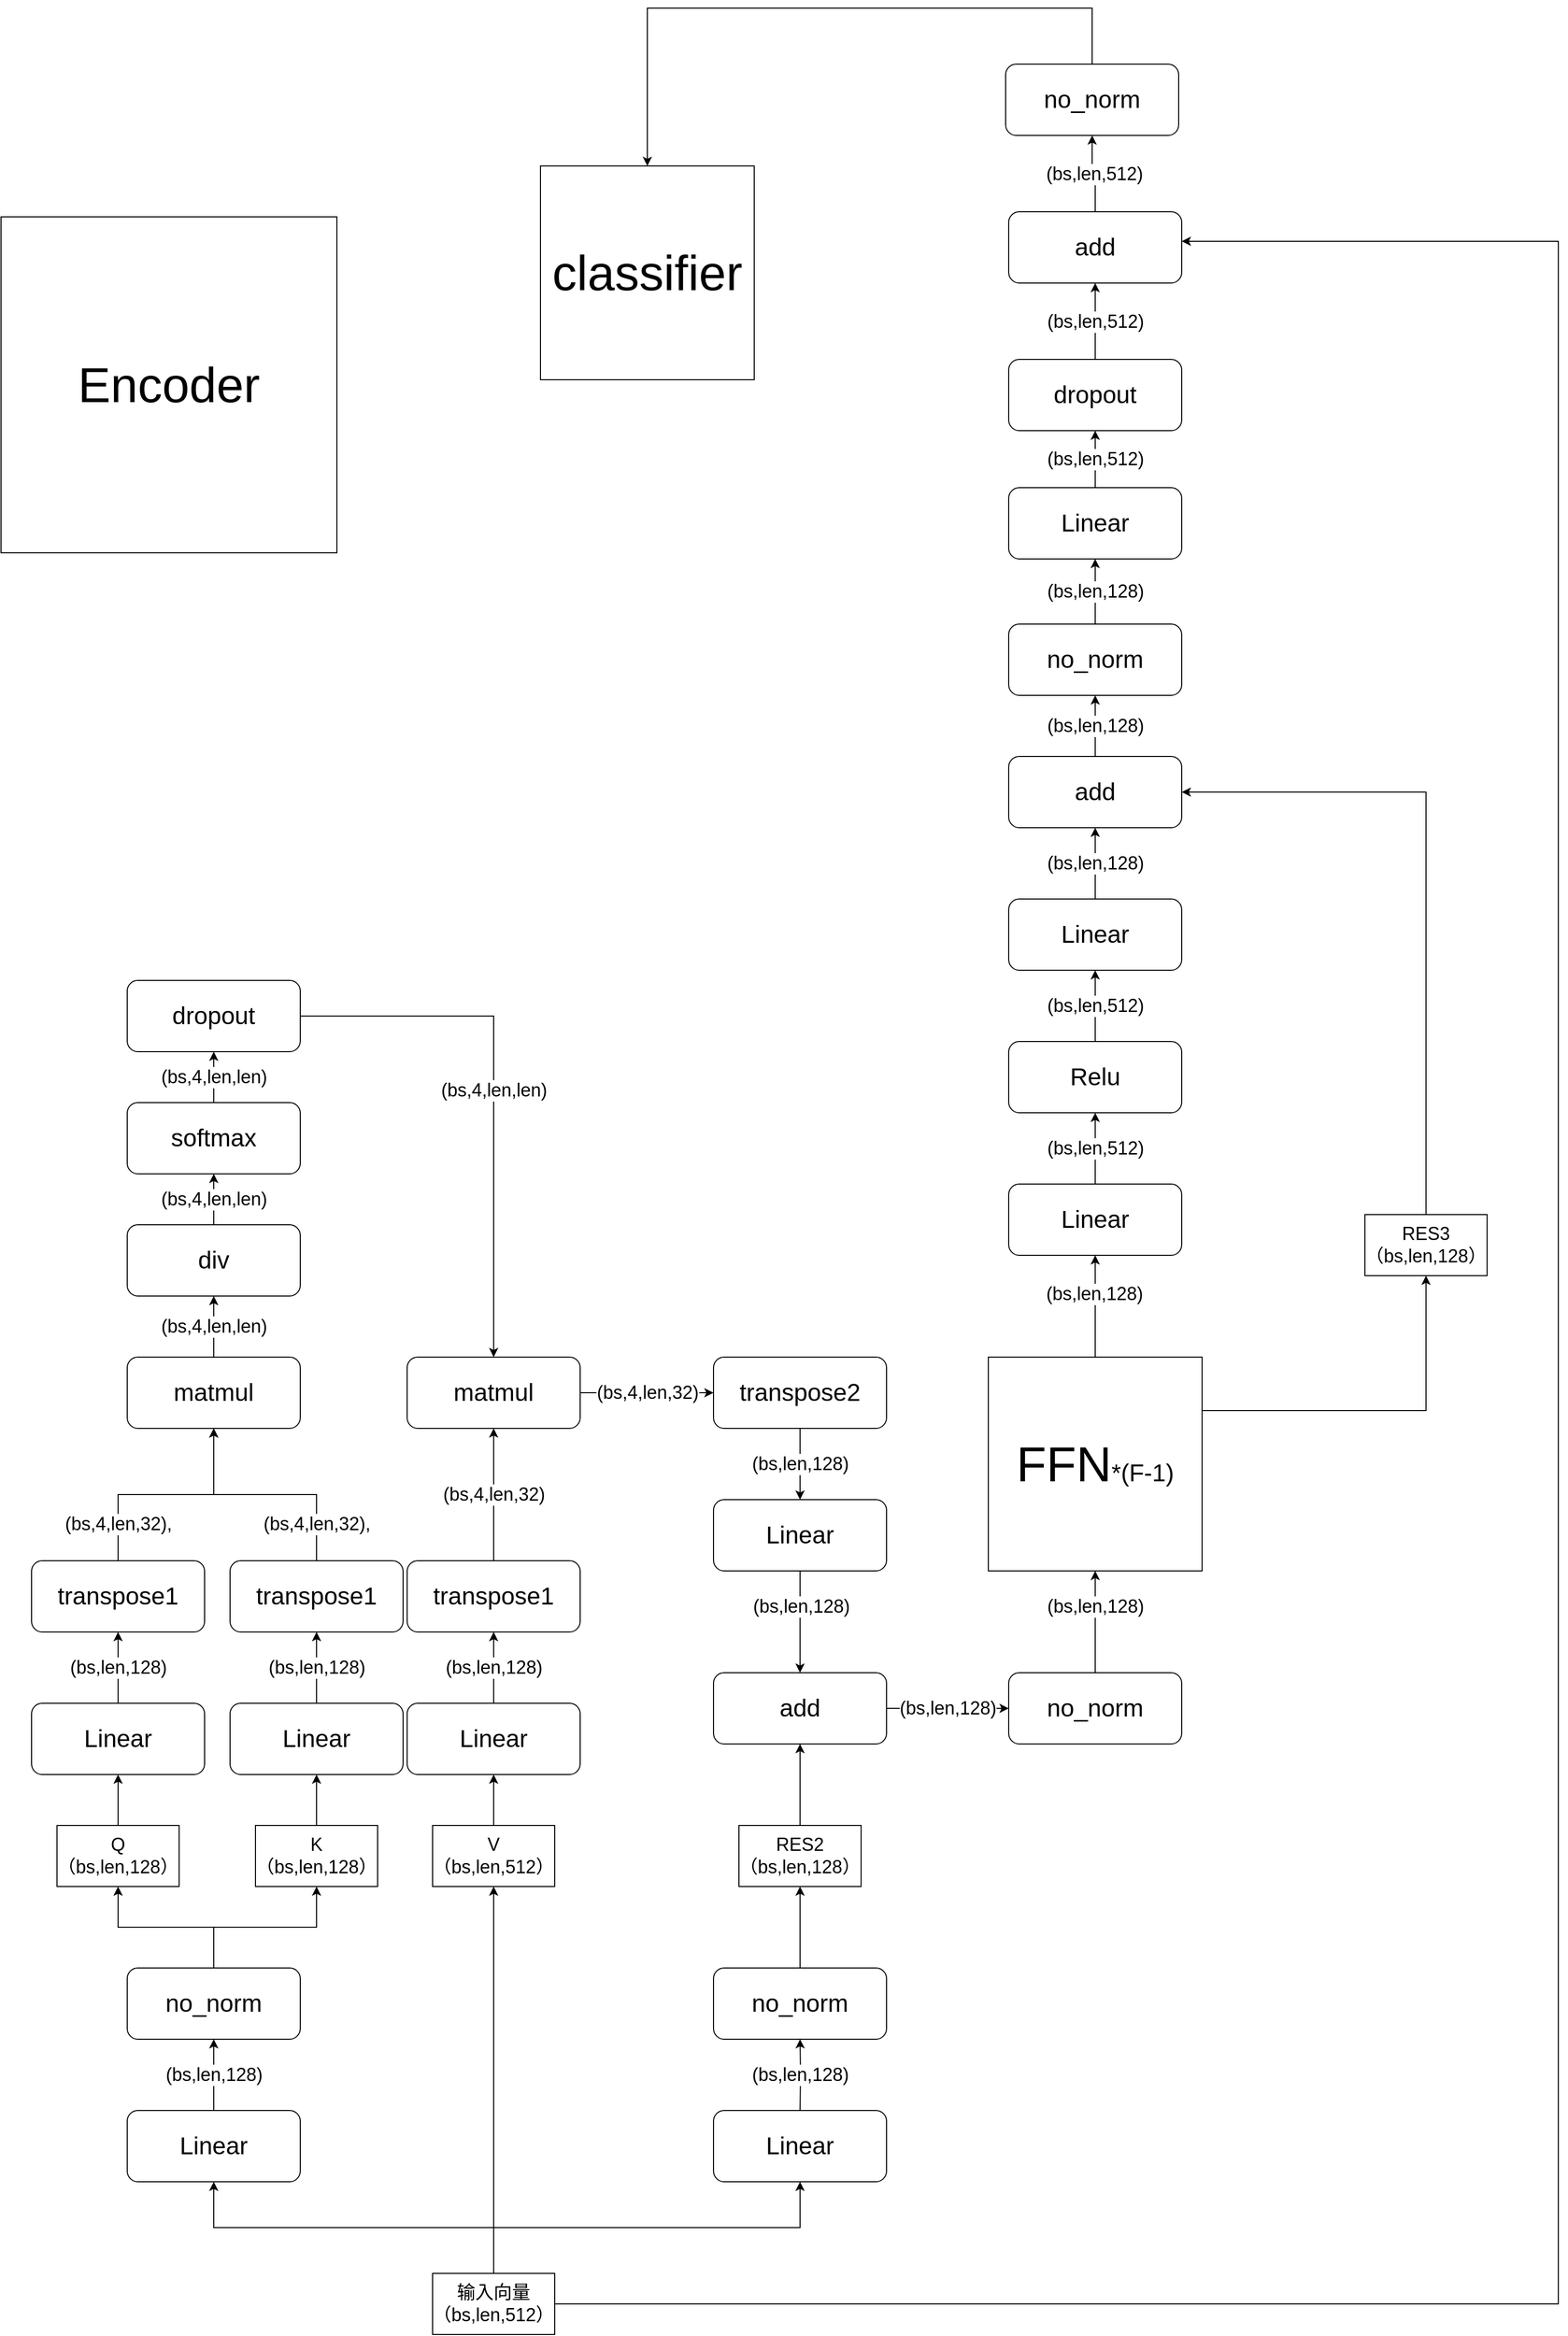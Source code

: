<mxfile version="14.1.8" type="github">
  <diagram id="-bDwAUGZF6HEHL8bTO1k" name="Page-1">
    <mxGraphModel dx="4382" dy="3234" grid="0" gridSize="10" guides="1" tooltips="1" connect="1" arrows="1" fold="1" page="1" pageScale="1" pageWidth="827" pageHeight="1169" background="#FFFFFF" math="0" shadow="0">
      <root>
        <mxCell id="0" />
        <mxCell id="1" parent="0" />
        <mxCell id="z0Eabihm9_tUjj2ShErL-15" value="&lt;font style=&quot;font-size: 18px&quot;&gt;(bs,len,128)&lt;/font&gt;" style="edgeStyle=orthogonalEdgeStyle;rounded=0;orthogonalLoop=1;jettySize=auto;html=1;exitX=0.5;exitY=0;exitDx=0;exitDy=0;entryX=0.5;entryY=1;entryDx=0;entryDy=0;" parent="1" source="z0Eabihm9_tUjj2ShErL-3" target="z0Eabihm9_tUjj2ShErL-9" edge="1">
          <mxGeometry relative="1" as="geometry" />
        </mxCell>
        <mxCell id="z0Eabihm9_tUjj2ShErL-3" value="&lt;font style=&quot;font-size: 24px&quot;&gt;Linear&lt;/font&gt;" style="rounded=1;whiteSpace=wrap;html=1;" parent="1" vertex="1">
          <mxGeometry x="84" y="1010" width="170" height="70" as="geometry" />
        </mxCell>
        <mxCell id="z0Eabihm9_tUjj2ShErL-4" value="&lt;font style=&quot;font-size: 24px&quot;&gt;Linear&lt;/font&gt;" style="rounded=1;whiteSpace=wrap;html=1;" parent="1" vertex="1">
          <mxGeometry x="660" y="1010" width="170" height="70" as="geometry" />
        </mxCell>
        <mxCell id="z0Eabihm9_tUjj2ShErL-7" style="edgeStyle=orthogonalEdgeStyle;rounded=0;orthogonalLoop=1;jettySize=auto;html=1;exitX=0.5;exitY=0;exitDx=0;exitDy=0;entryX=0.5;entryY=1;entryDx=0;entryDy=0;" parent="1" source="z0Eabihm9_tUjj2ShErL-5" target="z0Eabihm9_tUjj2ShErL-3" edge="1">
          <mxGeometry relative="1" as="geometry" />
        </mxCell>
        <mxCell id="z0Eabihm9_tUjj2ShErL-8" style="edgeStyle=orthogonalEdgeStyle;rounded=0;orthogonalLoop=1;jettySize=auto;html=1;exitX=0.5;exitY=0;exitDx=0;exitDy=0;entryX=0.5;entryY=1;entryDx=0;entryDy=0;" parent="1" source="z0Eabihm9_tUjj2ShErL-5" target="z0Eabihm9_tUjj2ShErL-4" edge="1">
          <mxGeometry relative="1" as="geometry" />
        </mxCell>
        <mxCell id="z0Eabihm9_tUjj2ShErL-33" style="edgeStyle=orthogonalEdgeStyle;rounded=0;orthogonalLoop=1;jettySize=auto;html=1;exitX=0.5;exitY=0;exitDx=0;exitDy=0;entryX=0.5;entryY=1;entryDx=0;entryDy=0;" parent="1" source="z0Eabihm9_tUjj2ShErL-5" target="z0Eabihm9_tUjj2ShErL-27" edge="1">
          <mxGeometry relative="1" as="geometry">
            <mxPoint x="444" y="1080" as="targetPoint" />
          </mxGeometry>
        </mxCell>
        <mxCell id="z0Eabihm9_tUjj2ShErL-121" style="edgeStyle=orthogonalEdgeStyle;rounded=0;orthogonalLoop=1;jettySize=auto;html=1;exitX=1;exitY=0.5;exitDx=0;exitDy=0;entryX=1;entryY=0.414;entryDx=0;entryDy=0;entryPerimeter=0;" parent="1" source="z0Eabihm9_tUjj2ShErL-5" target="z0Eabihm9_tUjj2ShErL-117" edge="1">
          <mxGeometry relative="1" as="geometry">
            <Array as="points">
              <mxPoint x="1490" y="1200" />
              <mxPoint x="1490" y="-826" />
            </Array>
          </mxGeometry>
        </mxCell>
        <mxCell id="z0Eabihm9_tUjj2ShErL-5" value="&lt;font style=&quot;font-size: 18px&quot;&gt;输入向量&lt;br&gt;（bs,len,512）&lt;/font&gt;" style="rounded=0;whiteSpace=wrap;html=1;" parent="1" vertex="1">
          <mxGeometry x="384" y="1170" width="120" height="60" as="geometry" />
        </mxCell>
        <mxCell id="z0Eabihm9_tUjj2ShErL-28" style="edgeStyle=orthogonalEdgeStyle;rounded=0;orthogonalLoop=1;jettySize=auto;html=1;exitX=0.5;exitY=0;exitDx=0;exitDy=0;entryX=0.5;entryY=1;entryDx=0;entryDy=0;" parent="1" source="z0Eabihm9_tUjj2ShErL-9" target="z0Eabihm9_tUjj2ShErL-21" edge="1">
          <mxGeometry relative="1" as="geometry" />
        </mxCell>
        <mxCell id="z0Eabihm9_tUjj2ShErL-29" style="edgeStyle=orthogonalEdgeStyle;rounded=0;orthogonalLoop=1;jettySize=auto;html=1;exitX=0.5;exitY=0;exitDx=0;exitDy=0;entryX=0.5;entryY=1;entryDx=0;entryDy=0;" parent="1" source="z0Eabihm9_tUjj2ShErL-9" target="z0Eabihm9_tUjj2ShErL-22" edge="1">
          <mxGeometry relative="1" as="geometry" />
        </mxCell>
        <mxCell id="z0Eabihm9_tUjj2ShErL-9" value="&lt;font style=&quot;font-size: 24px&quot;&gt;no_norm&lt;/font&gt;" style="rounded=1;whiteSpace=wrap;html=1;" parent="1" vertex="1">
          <mxGeometry x="84" y="870" width="170" height="70" as="geometry" />
        </mxCell>
        <mxCell id="z0Eabihm9_tUjj2ShErL-31" style="edgeStyle=orthogonalEdgeStyle;rounded=0;orthogonalLoop=1;jettySize=auto;html=1;exitX=0.5;exitY=0;exitDx=0;exitDy=0;entryX=0.5;entryY=1;entryDx=0;entryDy=0;" parent="1" source="z0Eabihm9_tUjj2ShErL-10" target="z0Eabihm9_tUjj2ShErL-23" edge="1">
          <mxGeometry relative="1" as="geometry" />
        </mxCell>
        <mxCell id="z0Eabihm9_tUjj2ShErL-10" value="&lt;font style=&quot;font-size: 24px&quot;&gt;no_norm&lt;/font&gt;" style="rounded=1;whiteSpace=wrap;html=1;" parent="1" vertex="1">
          <mxGeometry x="660" y="870" width="170" height="70" as="geometry" />
        </mxCell>
        <mxCell id="z0Eabihm9_tUjj2ShErL-19" value="&lt;font style=&quot;font-size: 18px&quot;&gt;(bs,len,128)&lt;/font&gt;" style="edgeStyle=orthogonalEdgeStyle;rounded=0;orthogonalLoop=1;jettySize=auto;html=1;entryX=0.5;entryY=1;entryDx=0;entryDy=0;" parent="1" target="z0Eabihm9_tUjj2ShErL-10" edge="1">
          <mxGeometry relative="1" as="geometry">
            <mxPoint x="745" y="1010" as="sourcePoint" />
            <mxPoint x="395" y="950" as="targetPoint" />
          </mxGeometry>
        </mxCell>
        <mxCell id="z0Eabihm9_tUjj2ShErL-37" style="edgeStyle=orthogonalEdgeStyle;rounded=0;orthogonalLoop=1;jettySize=auto;html=1;exitX=0.5;exitY=0;exitDx=0;exitDy=0;entryX=0.5;entryY=1;entryDx=0;entryDy=0;" parent="1" source="z0Eabihm9_tUjj2ShErL-21" target="z0Eabihm9_tUjj2ShErL-34" edge="1">
          <mxGeometry relative="1" as="geometry" />
        </mxCell>
        <mxCell id="z0Eabihm9_tUjj2ShErL-21" value="&lt;font style=&quot;font-size: 18px&quot;&gt;Q&lt;br&gt;（bs,len,128）&lt;/font&gt;" style="rounded=0;whiteSpace=wrap;html=1;" parent="1" vertex="1">
          <mxGeometry x="15" y="730" width="120" height="60" as="geometry" />
        </mxCell>
        <mxCell id="z0Eabihm9_tUjj2ShErL-38" style="edgeStyle=orthogonalEdgeStyle;rounded=0;orthogonalLoop=1;jettySize=auto;html=1;exitX=0.5;exitY=0;exitDx=0;exitDy=0;entryX=0.5;entryY=1;entryDx=0;entryDy=0;" parent="1" source="z0Eabihm9_tUjj2ShErL-22" edge="1">
          <mxGeometry relative="1" as="geometry">
            <mxPoint x="270" y="680" as="targetPoint" />
          </mxGeometry>
        </mxCell>
        <mxCell id="z0Eabihm9_tUjj2ShErL-22" value="&lt;font style=&quot;font-size: 18px&quot;&gt;K&lt;br&gt;（bs,len,128）&lt;/font&gt;" style="rounded=0;whiteSpace=wrap;html=1;" parent="1" vertex="1">
          <mxGeometry x="210" y="730" width="120" height="60" as="geometry" />
        </mxCell>
        <mxCell id="z0Eabihm9_tUjj2ShErL-74" style="edgeStyle=orthogonalEdgeStyle;rounded=0;orthogonalLoop=1;jettySize=auto;html=1;exitX=0.5;exitY=0;exitDx=0;exitDy=0;" parent="1" source="z0Eabihm9_tUjj2ShErL-23" target="z0Eabihm9_tUjj2ShErL-72" edge="1">
          <mxGeometry relative="1" as="geometry" />
        </mxCell>
        <mxCell id="z0Eabihm9_tUjj2ShErL-23" value="&lt;font style=&quot;font-size: 18px&quot;&gt;RES2&lt;br&gt;（bs,len,128）&lt;/font&gt;" style="rounded=0;whiteSpace=wrap;html=1;" parent="1" vertex="1">
          <mxGeometry x="685" y="730" width="120" height="60" as="geometry" />
        </mxCell>
        <mxCell id="z0Eabihm9_tUjj2ShErL-39" style="edgeStyle=orthogonalEdgeStyle;rounded=0;orthogonalLoop=1;jettySize=auto;html=1;exitX=0.5;exitY=0;exitDx=0;exitDy=0;entryX=0.5;entryY=1;entryDx=0;entryDy=0;" parent="1" source="z0Eabihm9_tUjj2ShErL-27" edge="1">
          <mxGeometry relative="1" as="geometry">
            <mxPoint x="444" y="680" as="targetPoint" />
          </mxGeometry>
        </mxCell>
        <mxCell id="z0Eabihm9_tUjj2ShErL-27" value="&lt;font style=&quot;font-size: 18px&quot;&gt;V&lt;br&gt;（bs,len,512）&lt;/font&gt;" style="rounded=0;whiteSpace=wrap;html=1;" parent="1" vertex="1">
          <mxGeometry x="384" y="730" width="120" height="60" as="geometry" />
        </mxCell>
        <mxCell id="z0Eabihm9_tUjj2ShErL-34" value="&lt;font style=&quot;font-size: 24px&quot;&gt;Linear&lt;/font&gt;" style="rounded=1;whiteSpace=wrap;html=1;" parent="1" vertex="1">
          <mxGeometry x="-10" y="610" width="170" height="70" as="geometry" />
        </mxCell>
        <mxCell id="z0Eabihm9_tUjj2ShErL-55" value="&lt;font style=&quot;font-size: 18px&quot;&gt;(bs,4,len,32),&lt;/font&gt;" style="edgeStyle=orthogonalEdgeStyle;rounded=0;orthogonalLoop=1;jettySize=auto;html=1;exitX=0.5;exitY=0;exitDx=0;exitDy=0;entryX=0.5;entryY=1;entryDx=0;entryDy=0;" parent="1" source="z0Eabihm9_tUjj2ShErL-40" target="z0Eabihm9_tUjj2ShErL-54" edge="1">
          <mxGeometry x="-0.674" relative="1" as="geometry">
            <mxPoint as="offset" />
          </mxGeometry>
        </mxCell>
        <mxCell id="z0Eabihm9_tUjj2ShErL-40" value="&lt;font style=&quot;font-size: 24px&quot;&gt;transpose1&lt;/font&gt;" style="rounded=1;whiteSpace=wrap;html=1;" parent="1" vertex="1">
          <mxGeometry x="-10" y="470" width="170" height="70" as="geometry" />
        </mxCell>
        <mxCell id="z0Eabihm9_tUjj2ShErL-43" value="&lt;font style=&quot;font-size: 18px&quot;&gt;(bs,len,128)&lt;/font&gt;" style="edgeStyle=orthogonalEdgeStyle;rounded=0;orthogonalLoop=1;jettySize=auto;html=1;exitX=0.5;exitY=0;exitDx=0;exitDy=0;entryX=0.5;entryY=1;entryDx=0;entryDy=0;" parent="1" source="z0Eabihm9_tUjj2ShErL-34" target="z0Eabihm9_tUjj2ShErL-40" edge="1">
          <mxGeometry relative="1" as="geometry">
            <mxPoint x="77" y="605" as="sourcePoint" />
            <mxPoint x="77" y="555" as="targetPoint" />
          </mxGeometry>
        </mxCell>
        <mxCell id="z0Eabihm9_tUjj2ShErL-48" value="&lt;font style=&quot;font-size: 24px&quot;&gt;Linear&lt;/font&gt;" style="rounded=1;whiteSpace=wrap;html=1;" parent="1" vertex="1">
          <mxGeometry x="185" y="610" width="170" height="70" as="geometry" />
        </mxCell>
        <mxCell id="z0Eabihm9_tUjj2ShErL-56" value="&lt;font style=&quot;font-size: 18px&quot;&gt;&lt;span style=&quot;color: rgb(0 , 0 , 0) ; font-family: &amp;#34;helvetica&amp;#34; ; font-style: normal ; font-weight: 400 ; letter-spacing: normal ; text-align: center ; text-indent: 0px ; text-transform: none ; word-spacing: 0px ; background-color: rgb(255 , 255 , 255) ; display: inline ; float: none&quot;&gt;(bs,4,len,32),&lt;/span&gt;&lt;br&gt;&lt;/font&gt;" style="edgeStyle=orthogonalEdgeStyle;rounded=0;orthogonalLoop=1;jettySize=auto;html=1;exitX=0.5;exitY=0;exitDx=0;exitDy=0;entryX=0.5;entryY=1;entryDx=0;entryDy=0;" parent="1" source="z0Eabihm9_tUjj2ShErL-49" target="z0Eabihm9_tUjj2ShErL-54" edge="1">
          <mxGeometry x="-0.686" relative="1" as="geometry">
            <mxPoint x="170" y="390" as="targetPoint" />
            <mxPoint as="offset" />
          </mxGeometry>
        </mxCell>
        <mxCell id="z0Eabihm9_tUjj2ShErL-49" value="&lt;span style=&quot;font-size: 24px&quot;&gt;transpose1&lt;/span&gt;" style="rounded=1;whiteSpace=wrap;html=1;" parent="1" vertex="1">
          <mxGeometry x="185" y="470" width="170" height="70" as="geometry" />
        </mxCell>
        <mxCell id="z0Eabihm9_tUjj2ShErL-50" value="&lt;font style=&quot;font-size: 18px&quot;&gt;(bs,len,128)&lt;/font&gt;" style="edgeStyle=orthogonalEdgeStyle;rounded=0;orthogonalLoop=1;jettySize=auto;html=1;exitX=0.5;exitY=0;exitDx=0;exitDy=0;entryX=0.5;entryY=1;entryDx=0;entryDy=0;" parent="1" source="z0Eabihm9_tUjj2ShErL-48" target="z0Eabihm9_tUjj2ShErL-49" edge="1">
          <mxGeometry relative="1" as="geometry">
            <mxPoint x="272" y="605" as="sourcePoint" />
            <mxPoint x="272" y="555" as="targetPoint" />
          </mxGeometry>
        </mxCell>
        <mxCell id="z0Eabihm9_tUjj2ShErL-51" value="&lt;font style=&quot;font-size: 24px&quot;&gt;Linear&lt;/font&gt;" style="rounded=1;whiteSpace=wrap;html=1;" parent="1" vertex="1">
          <mxGeometry x="359" y="610" width="170" height="70" as="geometry" />
        </mxCell>
        <mxCell id="z0Eabihm9_tUjj2ShErL-66" value="&lt;font style=&quot;font-size: 18px&quot;&gt;(bs,4,len,32)&lt;/font&gt;" style="edgeStyle=orthogonalEdgeStyle;rounded=0;orthogonalLoop=1;jettySize=auto;html=1;exitX=0.5;exitY=0;exitDx=0;exitDy=0;entryX=0.5;entryY=1;entryDx=0;entryDy=0;" parent="1" source="z0Eabihm9_tUjj2ShErL-52" target="z0Eabihm9_tUjj2ShErL-64" edge="1">
          <mxGeometry relative="1" as="geometry" />
        </mxCell>
        <mxCell id="z0Eabihm9_tUjj2ShErL-52" value="&lt;span style=&quot;font-size: 24px&quot;&gt;transpose1&lt;/span&gt;" style="rounded=1;whiteSpace=wrap;html=1;" parent="1" vertex="1">
          <mxGeometry x="359" y="470" width="170" height="70" as="geometry" />
        </mxCell>
        <mxCell id="z0Eabihm9_tUjj2ShErL-53" value="&lt;font style=&quot;font-size: 18px&quot;&gt;(bs,len,128)&lt;/font&gt;" style="edgeStyle=orthogonalEdgeStyle;rounded=0;orthogonalLoop=1;jettySize=auto;html=1;exitX=0.5;exitY=0;exitDx=0;exitDy=0;entryX=0.5;entryY=1;entryDx=0;entryDy=0;" parent="1" source="z0Eabihm9_tUjj2ShErL-51" target="z0Eabihm9_tUjj2ShErL-52" edge="1">
          <mxGeometry relative="1" as="geometry">
            <mxPoint x="446" y="605" as="sourcePoint" />
            <mxPoint x="446" y="555" as="targetPoint" />
          </mxGeometry>
        </mxCell>
        <mxCell id="z0Eabihm9_tUjj2ShErL-59" value="&lt;font style=&quot;font-size: 18px&quot;&gt;(bs,4,len,len)&lt;/font&gt;" style="edgeStyle=orthogonalEdgeStyle;rounded=0;orthogonalLoop=1;jettySize=auto;html=1;exitX=0.5;exitY=0;exitDx=0;exitDy=0;entryX=0.5;entryY=1;entryDx=0;entryDy=0;" parent="1" source="z0Eabihm9_tUjj2ShErL-54" target="z0Eabihm9_tUjj2ShErL-58" edge="1">
          <mxGeometry relative="1" as="geometry" />
        </mxCell>
        <mxCell id="z0Eabihm9_tUjj2ShErL-54" value="&lt;font style=&quot;font-size: 24px&quot;&gt;matmul&lt;/font&gt;" style="rounded=1;whiteSpace=wrap;html=1;" parent="1" vertex="1">
          <mxGeometry x="84" y="270" width="170" height="70" as="geometry" />
        </mxCell>
        <mxCell id="z0Eabihm9_tUjj2ShErL-62" value="&lt;font style=&quot;font-size: 18px&quot;&gt;(bs,4,len,len)&lt;/font&gt;" style="edgeStyle=orthogonalEdgeStyle;rounded=0;orthogonalLoop=1;jettySize=auto;html=1;exitX=0.5;exitY=0;exitDx=0;exitDy=0;entryX=0.5;entryY=1;entryDx=0;entryDy=0;" parent="1" source="z0Eabihm9_tUjj2ShErL-58" target="z0Eabihm9_tUjj2ShErL-60" edge="1">
          <mxGeometry relative="1" as="geometry" />
        </mxCell>
        <mxCell id="z0Eabihm9_tUjj2ShErL-58" value="&lt;font style=&quot;font-size: 24px&quot;&gt;div&lt;/font&gt;" style="rounded=1;whiteSpace=wrap;html=1;" parent="1" vertex="1">
          <mxGeometry x="84" y="140" width="170" height="70" as="geometry" />
        </mxCell>
        <mxCell id="z0Eabihm9_tUjj2ShErL-63" value="&lt;font style=&quot;font-size: 18px&quot;&gt;(bs,4,len,len)&lt;/font&gt;" style="edgeStyle=orthogonalEdgeStyle;rounded=0;orthogonalLoop=1;jettySize=auto;html=1;exitX=0.5;exitY=0;exitDx=0;exitDy=0;entryX=0.5;entryY=1;entryDx=0;entryDy=0;" parent="1" source="z0Eabihm9_tUjj2ShErL-60" target="z0Eabihm9_tUjj2ShErL-61" edge="1">
          <mxGeometry relative="1" as="geometry" />
        </mxCell>
        <mxCell id="z0Eabihm9_tUjj2ShErL-60" value="&lt;font style=&quot;font-size: 24px&quot;&gt;softmax&lt;/font&gt;" style="rounded=1;whiteSpace=wrap;html=1;" parent="1" vertex="1">
          <mxGeometry x="84" y="20" width="170" height="70" as="geometry" />
        </mxCell>
        <mxCell id="z0Eabihm9_tUjj2ShErL-65" value="&lt;font style=&quot;font-size: 18px&quot;&gt;(bs,4,len,len)&lt;/font&gt;" style="edgeStyle=orthogonalEdgeStyle;rounded=0;orthogonalLoop=1;jettySize=auto;html=1;exitX=1;exitY=0.5;exitDx=0;exitDy=0;entryX=0.5;entryY=0;entryDx=0;entryDy=0;" parent="1" source="z0Eabihm9_tUjj2ShErL-61" target="z0Eabihm9_tUjj2ShErL-64" edge="1">
          <mxGeometry relative="1" as="geometry">
            <mxPoint x="310" y="310" as="targetPoint" />
          </mxGeometry>
        </mxCell>
        <mxCell id="z0Eabihm9_tUjj2ShErL-61" value="&lt;font style=&quot;font-size: 24px&quot;&gt;dropout&lt;/font&gt;" style="rounded=1;whiteSpace=wrap;html=1;" parent="1" vertex="1">
          <mxGeometry x="84" y="-100" width="170" height="70" as="geometry" />
        </mxCell>
        <mxCell id="z0Eabihm9_tUjj2ShErL-69" value="&lt;font style=&quot;font-size: 18px&quot;&gt;(bs,4,len,32)&lt;/font&gt;" style="edgeStyle=orthogonalEdgeStyle;rounded=0;orthogonalLoop=1;jettySize=auto;html=1;exitX=1;exitY=0.5;exitDx=0;exitDy=0;" parent="1" source="z0Eabihm9_tUjj2ShErL-64" target="z0Eabihm9_tUjj2ShErL-67" edge="1">
          <mxGeometry relative="1" as="geometry" />
        </mxCell>
        <mxCell id="z0Eabihm9_tUjj2ShErL-64" value="&lt;font style=&quot;font-size: 24px&quot;&gt;matmul&lt;/font&gt;" style="rounded=1;whiteSpace=wrap;html=1;" parent="1" vertex="1">
          <mxGeometry x="359" y="270" width="170" height="70" as="geometry" />
        </mxCell>
        <mxCell id="z0Eabihm9_tUjj2ShErL-83" value="&lt;font style=&quot;font-size: 18px&quot;&gt;(bs,len,128)&lt;/font&gt;" style="edgeStyle=orthogonalEdgeStyle;rounded=0;orthogonalLoop=1;jettySize=auto;html=1;" parent="1" source="z0Eabihm9_tUjj2ShErL-67" target="z0Eabihm9_tUjj2ShErL-70" edge="1">
          <mxGeometry relative="1" as="geometry" />
        </mxCell>
        <mxCell id="z0Eabihm9_tUjj2ShErL-67" value="&lt;font style=&quot;font-size: 24px&quot;&gt;transpose2&lt;/font&gt;" style="rounded=1;whiteSpace=wrap;html=1;" parent="1" vertex="1">
          <mxGeometry x="660" y="270" width="170" height="70" as="geometry" />
        </mxCell>
        <mxCell id="z0Eabihm9_tUjj2ShErL-78" value="" style="edgeStyle=orthogonalEdgeStyle;rounded=0;orthogonalLoop=1;jettySize=auto;html=1;" parent="1" source="z0Eabihm9_tUjj2ShErL-70" target="z0Eabihm9_tUjj2ShErL-72" edge="1">
          <mxGeometry relative="1" as="geometry" />
        </mxCell>
        <mxCell id="z0Eabihm9_tUjj2ShErL-79" value="&lt;font style=&quot;font-size: 18px&quot;&gt;(bs,len,128)&lt;/font&gt;" style="edgeLabel;html=1;align=center;verticalAlign=middle;resizable=0;points=[];" parent="z0Eabihm9_tUjj2ShErL-78" vertex="1" connectable="0">
          <mxGeometry x="-0.3" y="1" relative="1" as="geometry">
            <mxPoint as="offset" />
          </mxGeometry>
        </mxCell>
        <mxCell id="z0Eabihm9_tUjj2ShErL-70" value="&lt;span style=&quot;font-size: 24px&quot;&gt;Linear&lt;/span&gt;" style="rounded=1;whiteSpace=wrap;html=1;" parent="1" vertex="1">
          <mxGeometry x="660" y="410" width="170" height="70" as="geometry" />
        </mxCell>
        <mxCell id="z0Eabihm9_tUjj2ShErL-89" value="&lt;font style=&quot;font-size: 18px&quot;&gt;(bs,len,128)&lt;/font&gt;" style="edgeStyle=orthogonalEdgeStyle;rounded=0;orthogonalLoop=1;jettySize=auto;html=1;exitX=1;exitY=0.5;exitDx=0;exitDy=0;entryX=0;entryY=0.5;entryDx=0;entryDy=0;" parent="1" source="z0Eabihm9_tUjj2ShErL-72" target="z0Eabihm9_tUjj2ShErL-76" edge="1">
          <mxGeometry relative="1" as="geometry" />
        </mxCell>
        <mxCell id="z0Eabihm9_tUjj2ShErL-72" value="&lt;font style=&quot;font-size: 24px&quot;&gt;add&lt;/font&gt;" style="rounded=1;whiteSpace=wrap;html=1;" parent="1" vertex="1">
          <mxGeometry x="660" y="580" width="170" height="70" as="geometry" />
        </mxCell>
        <mxCell id="z0Eabihm9_tUjj2ShErL-81" style="edgeStyle=orthogonalEdgeStyle;rounded=0;orthogonalLoop=1;jettySize=auto;html=1;exitX=0.5;exitY=0;exitDx=0;exitDy=0;entryX=0.5;entryY=1;entryDx=0;entryDy=0;" parent="1" source="z0Eabihm9_tUjj2ShErL-76" edge="1">
          <mxGeometry relative="1" as="geometry">
            <mxPoint x="1035" y="480" as="targetPoint" />
          </mxGeometry>
        </mxCell>
        <mxCell id="z0Eabihm9_tUjj2ShErL-82" value="&lt;font style=&quot;font-size: 18px&quot;&gt;(bs,len,128)&lt;/font&gt;" style="edgeLabel;html=1;align=center;verticalAlign=middle;resizable=0;points=[];" parent="z0Eabihm9_tUjj2ShErL-81" vertex="1" connectable="0">
          <mxGeometry x="0.3" y="1" relative="1" as="geometry">
            <mxPoint as="offset" />
          </mxGeometry>
        </mxCell>
        <mxCell id="z0Eabihm9_tUjj2ShErL-76" value="&lt;font style=&quot;font-size: 24px&quot;&gt;no_norm&lt;/font&gt;" style="rounded=1;whiteSpace=wrap;html=1;" parent="1" vertex="1">
          <mxGeometry x="950" y="580" width="170" height="70" as="geometry" />
        </mxCell>
        <mxCell id="z0Eabihm9_tUjj2ShErL-91" style="edgeStyle=orthogonalEdgeStyle;rounded=0;orthogonalLoop=1;jettySize=auto;html=1;exitX=0.5;exitY=0;exitDx=0;exitDy=0;entryX=0.5;entryY=1;entryDx=0;entryDy=0;" parent="1" source="z0Eabihm9_tUjj2ShErL-86" target="z0Eabihm9_tUjj2ShErL-90" edge="1">
          <mxGeometry relative="1" as="geometry" />
        </mxCell>
        <mxCell id="z0Eabihm9_tUjj2ShErL-92" value="&lt;font style=&quot;font-size: 18px&quot;&gt;(bs,len,128)&lt;/font&gt;" style="edgeLabel;html=1;align=center;verticalAlign=middle;resizable=0;points=[];" parent="z0Eabihm9_tUjj2ShErL-91" vertex="1" connectable="0">
          <mxGeometry x="0.24" y="1" relative="1" as="geometry">
            <mxPoint as="offset" />
          </mxGeometry>
        </mxCell>
        <mxCell id="Jz__1WM29iwP3S1xcmF--2" style="edgeStyle=orthogonalEdgeStyle;rounded=0;orthogonalLoop=1;jettySize=auto;html=1;exitX=1;exitY=0.25;exitDx=0;exitDy=0;entryX=0.5;entryY=1;entryDx=0;entryDy=0;" edge="1" parent="1" source="z0Eabihm9_tUjj2ShErL-86" target="z0Eabihm9_tUjj2ShErL-107">
          <mxGeometry relative="1" as="geometry" />
        </mxCell>
        <mxCell id="z0Eabihm9_tUjj2ShErL-86" value="&lt;font style=&quot;font-size: 48px&quot;&gt;FFN&lt;/font&gt;&lt;font style=&quot;font-size: 24px&quot;&gt;*(F-1)&lt;/font&gt;" style="whiteSpace=wrap;html=1;aspect=fixed;" parent="1" vertex="1">
          <mxGeometry x="930" y="270" width="210" height="210" as="geometry" />
        </mxCell>
        <mxCell id="z0Eabihm9_tUjj2ShErL-94" value="&lt;font style=&quot;font-size: 18px&quot;&gt;(bs,len,512)&lt;/font&gt;" style="edgeStyle=orthogonalEdgeStyle;rounded=0;orthogonalLoop=1;jettySize=auto;html=1;exitX=0.5;exitY=0;exitDx=0;exitDy=0;entryX=0.5;entryY=1;entryDx=0;entryDy=0;" parent="1" source="z0Eabihm9_tUjj2ShErL-90" target="z0Eabihm9_tUjj2ShErL-93" edge="1">
          <mxGeometry relative="1" as="geometry" />
        </mxCell>
        <mxCell id="z0Eabihm9_tUjj2ShErL-90" value="&lt;font style=&quot;font-size: 24px&quot;&gt;Linear&lt;/font&gt;" style="rounded=1;whiteSpace=wrap;html=1;" parent="1" vertex="1">
          <mxGeometry x="950" y="100" width="170" height="70" as="geometry" />
        </mxCell>
        <mxCell id="z0Eabihm9_tUjj2ShErL-96" value="&lt;font style=&quot;font-size: 18px&quot;&gt;(bs,len,512)&lt;/font&gt;" style="edgeStyle=orthogonalEdgeStyle;rounded=0;orthogonalLoop=1;jettySize=auto;html=1;exitX=0.5;exitY=0;exitDx=0;exitDy=0;entryX=0.5;entryY=1;entryDx=0;entryDy=0;" parent="1" source="z0Eabihm9_tUjj2ShErL-93" target="z0Eabihm9_tUjj2ShErL-95" edge="1">
          <mxGeometry relative="1" as="geometry" />
        </mxCell>
        <mxCell id="z0Eabihm9_tUjj2ShErL-93" value="&lt;font style=&quot;font-size: 24px&quot;&gt;Relu&lt;/font&gt;" style="rounded=1;whiteSpace=wrap;html=1;" parent="1" vertex="1">
          <mxGeometry x="950" y="-40" width="170" height="70" as="geometry" />
        </mxCell>
        <mxCell id="z0Eabihm9_tUjj2ShErL-101" value="&lt;font style=&quot;font-size: 18px&quot;&gt;(bs,len,128)&lt;/font&gt;" style="edgeStyle=orthogonalEdgeStyle;rounded=0;orthogonalLoop=1;jettySize=auto;html=1;exitX=0.5;exitY=0;exitDx=0;exitDy=0;entryX=0.5;entryY=1;entryDx=0;entryDy=0;" parent="1" source="z0Eabihm9_tUjj2ShErL-95" target="z0Eabihm9_tUjj2ShErL-97" edge="1">
          <mxGeometry relative="1" as="geometry" />
        </mxCell>
        <mxCell id="z0Eabihm9_tUjj2ShErL-95" value="&lt;font style=&quot;font-size: 24px&quot;&gt;Linear&lt;/font&gt;" style="rounded=1;whiteSpace=wrap;html=1;" parent="1" vertex="1">
          <mxGeometry x="950" y="-180" width="170" height="70" as="geometry" />
        </mxCell>
        <mxCell id="z0Eabihm9_tUjj2ShErL-102" value="&lt;font style=&quot;font-size: 18px&quot;&gt;(bs,len,128)&lt;/font&gt;" style="edgeStyle=orthogonalEdgeStyle;rounded=0;orthogonalLoop=1;jettySize=auto;html=1;exitX=0.5;exitY=0;exitDx=0;exitDy=0;entryX=0.5;entryY=1;entryDx=0;entryDy=0;" parent="1" source="z0Eabihm9_tUjj2ShErL-97" target="z0Eabihm9_tUjj2ShErL-99" edge="1">
          <mxGeometry relative="1" as="geometry" />
        </mxCell>
        <mxCell id="z0Eabihm9_tUjj2ShErL-97" value="&lt;font style=&quot;font-size: 24px&quot;&gt;add&lt;/font&gt;" style="rounded=1;whiteSpace=wrap;html=1;" parent="1" vertex="1">
          <mxGeometry x="950" y="-320" width="170" height="70" as="geometry" />
        </mxCell>
        <mxCell id="z0Eabihm9_tUjj2ShErL-111" value="&lt;font style=&quot;font-size: 18px&quot;&gt;(bs,len,128)&lt;/font&gt;" style="edgeStyle=orthogonalEdgeStyle;rounded=0;orthogonalLoop=1;jettySize=auto;html=1;exitX=0.5;exitY=0;exitDx=0;exitDy=0;entryX=0.5;entryY=1;entryDx=0;entryDy=0;" parent="1" source="z0Eabihm9_tUjj2ShErL-99" target="z0Eabihm9_tUjj2ShErL-110" edge="1">
          <mxGeometry relative="1" as="geometry" />
        </mxCell>
        <mxCell id="z0Eabihm9_tUjj2ShErL-99" value="&lt;font style=&quot;font-size: 24px&quot;&gt;no_norm&lt;/font&gt;" style="rounded=1;whiteSpace=wrap;html=1;" parent="1" vertex="1">
          <mxGeometry x="950" y="-450" width="170" height="70" as="geometry" />
        </mxCell>
        <mxCell id="z0Eabihm9_tUjj2ShErL-109" style="edgeStyle=orthogonalEdgeStyle;rounded=0;orthogonalLoop=1;jettySize=auto;html=1;exitX=0.5;exitY=0;exitDx=0;exitDy=0;entryX=1;entryY=0.5;entryDx=0;entryDy=0;" parent="1" source="z0Eabihm9_tUjj2ShErL-107" target="z0Eabihm9_tUjj2ShErL-97" edge="1">
          <mxGeometry relative="1" as="geometry" />
        </mxCell>
        <mxCell id="z0Eabihm9_tUjj2ShErL-107" value="&lt;font style=&quot;font-size: 18px&quot;&gt;RES3&lt;br&gt;（bs,len,128）&lt;/font&gt;" style="rounded=0;whiteSpace=wrap;html=1;" parent="1" vertex="1">
          <mxGeometry x="1300" y="130" width="120" height="60" as="geometry" />
        </mxCell>
        <mxCell id="z0Eabihm9_tUjj2ShErL-113" value="&lt;font style=&quot;font-size: 18px&quot;&gt;(bs,len,512)&lt;/font&gt;" style="edgeStyle=orthogonalEdgeStyle;rounded=0;orthogonalLoop=1;jettySize=auto;html=1;exitX=0.5;exitY=0;exitDx=0;exitDy=0;entryX=0.5;entryY=1;entryDx=0;entryDy=0;" parent="1" source="z0Eabihm9_tUjj2ShErL-110" target="z0Eabihm9_tUjj2ShErL-112" edge="1">
          <mxGeometry relative="1" as="geometry" />
        </mxCell>
        <mxCell id="z0Eabihm9_tUjj2ShErL-110" value="&lt;font style=&quot;font-size: 24px&quot;&gt;Linear&lt;/font&gt;" style="rounded=1;whiteSpace=wrap;html=1;" parent="1" vertex="1">
          <mxGeometry x="950" y="-584" width="170" height="70" as="geometry" />
        </mxCell>
        <mxCell id="z0Eabihm9_tUjj2ShErL-115" value="&lt;font style=&quot;font-size: 18px&quot;&gt;(bs,len,512)&lt;/font&gt;" style="edgeStyle=orthogonalEdgeStyle;rounded=0;orthogonalLoop=1;jettySize=auto;html=1;exitX=0.5;exitY=0;exitDx=0;exitDy=0;entryX=0.5;entryY=1;entryDx=0;entryDy=0;" parent="1" source="z0Eabihm9_tUjj2ShErL-112" target="z0Eabihm9_tUjj2ShErL-117" edge="1">
          <mxGeometry relative="1" as="geometry">
            <mxPoint x="1035" y="-760" as="targetPoint" />
          </mxGeometry>
        </mxCell>
        <mxCell id="z0Eabihm9_tUjj2ShErL-112" value="&lt;font style=&quot;font-size: 24px&quot;&gt;dropout&lt;/font&gt;" style="rounded=1;whiteSpace=wrap;html=1;" parent="1" vertex="1">
          <mxGeometry x="950" y="-710" width="170" height="70" as="geometry" />
        </mxCell>
        <mxCell id="z0Eabihm9_tUjj2ShErL-120" value="&lt;font style=&quot;font-size: 18px&quot;&gt;(bs,len,512)&lt;/font&gt;" style="edgeStyle=orthogonalEdgeStyle;rounded=0;orthogonalLoop=1;jettySize=auto;html=1;exitX=0.5;exitY=0;exitDx=0;exitDy=0;entryX=0.5;entryY=1;entryDx=0;entryDy=0;" parent="1" source="z0Eabihm9_tUjj2ShErL-117" target="z0Eabihm9_tUjj2ShErL-118" edge="1">
          <mxGeometry relative="1" as="geometry" />
        </mxCell>
        <mxCell id="z0Eabihm9_tUjj2ShErL-117" value="&lt;font style=&quot;font-size: 24px&quot;&gt;add&lt;/font&gt;" style="rounded=1;whiteSpace=wrap;html=1;" parent="1" vertex="1">
          <mxGeometry x="950" y="-855" width="170" height="70" as="geometry" />
        </mxCell>
        <mxCell id="z0Eabihm9_tUjj2ShErL-125" style="edgeStyle=orthogonalEdgeStyle;rounded=0;orthogonalLoop=1;jettySize=auto;html=1;exitX=0.5;exitY=0;exitDx=0;exitDy=0;entryX=0.5;entryY=0;entryDx=0;entryDy=0;" parent="1" source="z0Eabihm9_tUjj2ShErL-118" target="z0Eabihm9_tUjj2ShErL-123" edge="1">
          <mxGeometry relative="1" as="geometry">
            <Array as="points">
              <mxPoint x="1032" y="-1055" />
              <mxPoint x="595" y="-1055" />
            </Array>
          </mxGeometry>
        </mxCell>
        <mxCell id="z0Eabihm9_tUjj2ShErL-118" value="&lt;font style=&quot;font-size: 24px&quot;&gt;no_norm&lt;/font&gt;" style="rounded=1;whiteSpace=wrap;html=1;" parent="1" vertex="1">
          <mxGeometry x="947" y="-1000" width="170" height="70" as="geometry" />
        </mxCell>
        <mxCell id="z0Eabihm9_tUjj2ShErL-123" value="&lt;font style=&quot;font-size: 48px&quot;&gt;classifier&lt;/font&gt;" style="whiteSpace=wrap;html=1;aspect=fixed;" parent="1" vertex="1">
          <mxGeometry x="490" y="-900" width="210" height="210" as="geometry" />
        </mxCell>
        <mxCell id="z0Eabihm9_tUjj2ShErL-126" value="&lt;font style=&quot;font-size: 48px&quot;&gt;Encoder&lt;/font&gt;" style="whiteSpace=wrap;html=1;aspect=fixed;" parent="1" vertex="1">
          <mxGeometry x="-40" y="-850" width="330" height="330" as="geometry" />
        </mxCell>
      </root>
    </mxGraphModel>
  </diagram>
</mxfile>
